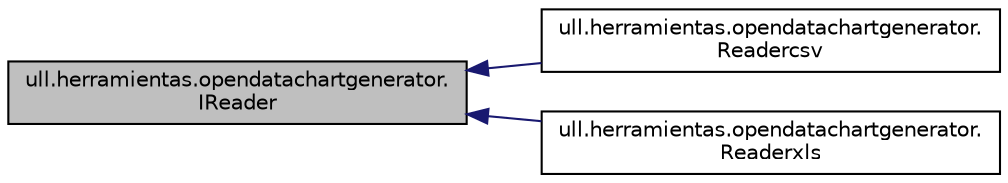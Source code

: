 digraph "ull.herramientas.opendatachartgenerator.IReader"
{
  edge [fontname="Helvetica",fontsize="10",labelfontname="Helvetica",labelfontsize="10"];
  node [fontname="Helvetica",fontsize="10",shape=record];
  rankdir="LR";
  Node0 [label="ull.herramientas.opendatachartgenerator.\lIReader",height=0.2,width=0.4,color="black", fillcolor="grey75", style="filled", fontcolor="black"];
  Node0 -> Node1 [dir="back",color="midnightblue",fontsize="10",style="solid"];
  Node1 [label="ull.herramientas.opendatachartgenerator.\lReadercsv",height=0.2,width=0.4,color="black", fillcolor="white", style="filled",URL="$classull_1_1herramientas_1_1opendatachartgenerator_1_1_readercsv.html"];
  Node0 -> Node2 [dir="back",color="midnightblue",fontsize="10",style="solid"];
  Node2 [label="ull.herramientas.opendatachartgenerator.\lReaderxls",height=0.2,width=0.4,color="black", fillcolor="white", style="filled",URL="$classull_1_1herramientas_1_1opendatachartgenerator_1_1_readerxls.html"];
}
